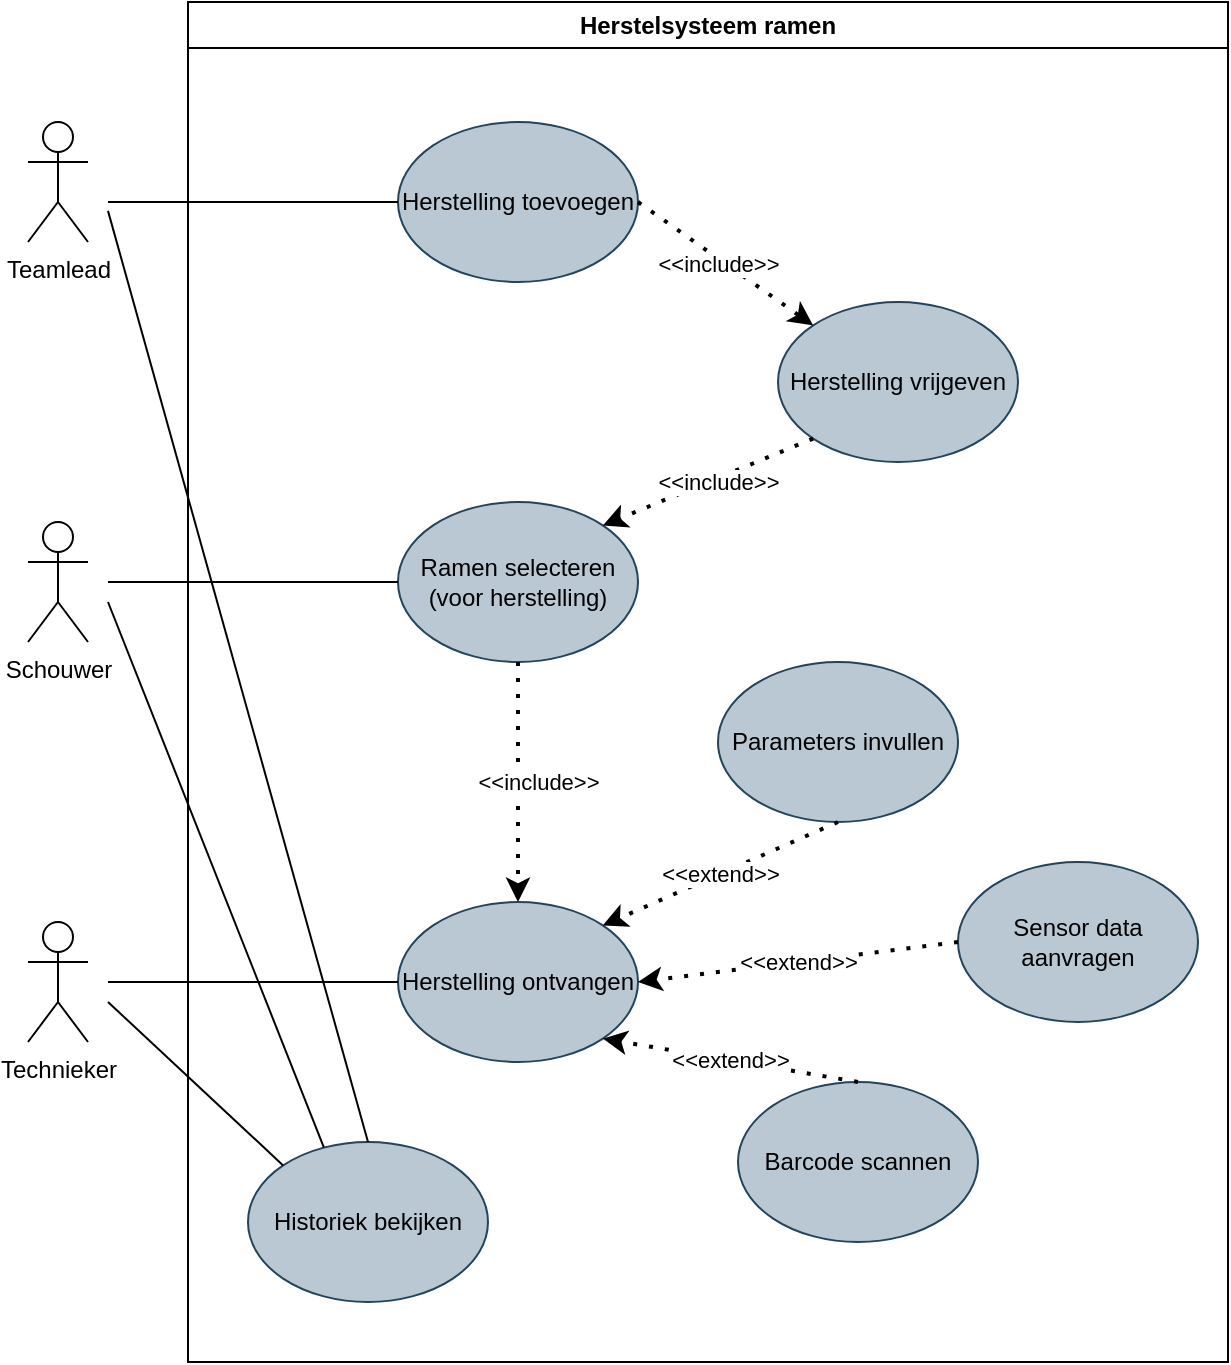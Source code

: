 <mxfile version="20.8.20" type="device"><diagram name="Page-1" id="SFaa76nzbuRQjHzjm0mf"><mxGraphModel dx="1615" dy="832" grid="1" gridSize="10" guides="1" tooltips="1" connect="1" arrows="1" fold="1" page="1" pageScale="1" pageWidth="850" pageHeight="1100" math="0" shadow="0"><root><mxCell id="0"/><mxCell id="1" parent="0"/><mxCell id="wiOeonpd7HBe-ie65aex-3" value="Herstelsysteem ramen" style="swimlane;whiteSpace=wrap;html=1;fillColor=#FFFFFF;fillStyle=auto;labelBackgroundColor=none;" parent="1" vertex="1"><mxGeometry x="205" y="210" width="520" height="680" as="geometry"/></mxCell><mxCell id="4-VUsxkG5SbysW2b00kh-1" value="Herstelling toevoegen" style="ellipse;whiteSpace=wrap;html=1;fillColor=#bac8d3;strokeColor=#23445d;" parent="wiOeonpd7HBe-ie65aex-3" vertex="1"><mxGeometry x="105" y="60" width="120" height="80" as="geometry"/></mxCell><mxCell id="4-VUsxkG5SbysW2b00kh-5" value="Ramen selecteren (voor herstelling)" style="ellipse;whiteSpace=wrap;html=1;fillColor=#bac8d3;strokeColor=#23445d;" parent="wiOeonpd7HBe-ie65aex-3" vertex="1"><mxGeometry x="105" y="250" width="120" height="80" as="geometry"/></mxCell><mxCell id="NQuP_WBHmBV65_RI0yNZ-6" value="" style="endArrow=none;html=1;rounded=0;entryX=0;entryY=0.5;entryDx=0;entryDy=0;" edge="1" parent="wiOeonpd7HBe-ie65aex-3" target="4-VUsxkG5SbysW2b00kh-1"><mxGeometry width="50" height="50" relative="1" as="geometry"><mxPoint x="-40" y="100" as="sourcePoint"/><mxPoint x="40" y="140" as="targetPoint"/></mxGeometry></mxCell><mxCell id="NQuP_WBHmBV65_RI0yNZ-7" value="Herstelling vrijgeven" style="ellipse;whiteSpace=wrap;html=1;fillColor=#bac8d3;strokeColor=#23445d;" vertex="1" parent="wiOeonpd7HBe-ie65aex-3"><mxGeometry x="295" y="150" width="120" height="80" as="geometry"/></mxCell><mxCell id="NQuP_WBHmBV65_RI0yNZ-8" value="&amp;lt;&amp;lt;include&amp;gt;&amp;gt;" style="endArrow=classic;dashed=1;html=1;dashPattern=1 3;strokeWidth=2;rounded=0;exitX=1;exitY=0.5;exitDx=0;exitDy=0;entryX=0;entryY=0;entryDx=0;entryDy=0;startArrow=none;startFill=0;endFill=1;" edge="1" parent="wiOeonpd7HBe-ie65aex-3" source="4-VUsxkG5SbysW2b00kh-1" target="NQuP_WBHmBV65_RI0yNZ-7"><mxGeometry x="-0.067" y="-1" width="50" height="50" relative="1" as="geometry"><mxPoint x="325" y="200" as="sourcePoint"/><mxPoint x="375" y="150" as="targetPoint"/><mxPoint y="1" as="offset"/></mxGeometry></mxCell><mxCell id="NQuP_WBHmBV65_RI0yNZ-11" value="&amp;lt;&amp;lt;include&amp;gt;&amp;gt;" style="endArrow=classic;dashed=1;html=1;dashPattern=1 3;strokeWidth=2;rounded=0;exitX=0;exitY=1;exitDx=0;exitDy=0;entryX=1;entryY=0;entryDx=0;entryDy=0;startArrow=none;startFill=0;endFill=1;" edge="1" parent="wiOeonpd7HBe-ie65aex-3" source="NQuP_WBHmBV65_RI0yNZ-7" target="4-VUsxkG5SbysW2b00kh-5"><mxGeometry x="-0.081" y="2" width="50" height="50" relative="1" as="geometry"><mxPoint x="235" y="110" as="sourcePoint"/><mxPoint x="335" y="110" as="targetPoint"/><mxPoint as="offset"/></mxGeometry></mxCell><mxCell id="NQuP_WBHmBV65_RI0yNZ-12" value="&amp;lt;&amp;lt;include&amp;gt;&amp;gt;" style="endArrow=classic;dashed=1;html=1;dashPattern=1 3;strokeWidth=2;rounded=0;exitX=0.5;exitY=1;exitDx=0;exitDy=0;entryX=0.5;entryY=0;entryDx=0;entryDy=0;startArrow=none;startFill=0;endFill=1;" edge="1" parent="wiOeonpd7HBe-ie65aex-3" source="4-VUsxkG5SbysW2b00kh-5" target="NQuP_WBHmBV65_RI0yNZ-13"><mxGeometry y="10" width="50" height="50" relative="1" as="geometry"><mxPoint x="325" y="330" as="sourcePoint"/><mxPoint x="189" y="484" as="targetPoint"/><mxPoint as="offset"/></mxGeometry></mxCell><mxCell id="NQuP_WBHmBV65_RI0yNZ-13" value="Herstelling ontvangen" style="ellipse;whiteSpace=wrap;html=1;fillColor=#bac8d3;strokeColor=#23445d;" vertex="1" parent="wiOeonpd7HBe-ie65aex-3"><mxGeometry x="105" y="450" width="120" height="80" as="geometry"/></mxCell><mxCell id="4-VUsxkG5SbysW2b00kh-9" value="Barcode scannen" style="ellipse;whiteSpace=wrap;html=1;fillColor=#bac8d3;strokeColor=#23445d;" parent="wiOeonpd7HBe-ie65aex-3" vertex="1"><mxGeometry x="275" y="540" width="120" height="80" as="geometry"/></mxCell><mxCell id="4-VUsxkG5SbysW2b00kh-6" value="Sensor data aanvragen" style="ellipse;whiteSpace=wrap;html=1;fillColor=#bac8d3;strokeColor=#23445d;" parent="wiOeonpd7HBe-ie65aex-3" vertex="1"><mxGeometry x="385" y="430" width="120" height="80" as="geometry"/></mxCell><mxCell id="NQuP_WBHmBV65_RI0yNZ-15" value="Parameters invullen" style="ellipse;whiteSpace=wrap;html=1;fillColor=#bac8d3;strokeColor=#23445d;" vertex="1" parent="wiOeonpd7HBe-ie65aex-3"><mxGeometry x="265" y="330" width="120" height="80" as="geometry"/></mxCell><mxCell id="NQuP_WBHmBV65_RI0yNZ-16" value="&amp;lt;&amp;lt;extend&amp;gt;&amp;gt;" style="endArrow=classic;dashed=1;html=1;dashPattern=1 3;strokeWidth=2;rounded=0;exitX=0.5;exitY=1;exitDx=0;exitDy=0;entryX=1;entryY=0;entryDx=0;entryDy=0;startArrow=none;startFill=0;endFill=1;" edge="1" parent="wiOeonpd7HBe-ie65aex-3" source="NQuP_WBHmBV65_RI0yNZ-15" target="NQuP_WBHmBV65_RI0yNZ-13"><mxGeometry width="50" height="50" relative="1" as="geometry"><mxPoint x="255" y="295" as="sourcePoint"/><mxPoint x="255" y="505" as="targetPoint"/><mxPoint as="offset"/></mxGeometry></mxCell><mxCell id="NQuP_WBHmBV65_RI0yNZ-19" value="&amp;lt;&amp;lt;extend&amp;gt;&amp;gt;" style="endArrow=classic;dashed=1;html=1;dashPattern=1 3;strokeWidth=2;rounded=0;entryX=1;entryY=1;entryDx=0;entryDy=0;startArrow=none;startFill=0;endFill=1;exitX=0.5;exitY=0;exitDx=0;exitDy=0;" edge="1" parent="wiOeonpd7HBe-ie65aex-3" source="4-VUsxkG5SbysW2b00kh-9" target="NQuP_WBHmBV65_RI0yNZ-13"><mxGeometry width="50" height="50" relative="1" as="geometry"><mxPoint x="345" y="430" as="sourcePoint"/><mxPoint x="245" y="510" as="targetPoint"/><mxPoint as="offset"/></mxGeometry></mxCell><mxCell id="4-VUsxkG5SbysW2b00kh-2" value="Historiek bekijken" style="ellipse;whiteSpace=wrap;html=1;fillColor=#bac8d3;strokeColor=#23445d;" parent="wiOeonpd7HBe-ie65aex-3" vertex="1"><mxGeometry x="30" y="570" width="120" height="80" as="geometry"/></mxCell><mxCell id="NQuP_WBHmBV65_RI0yNZ-20" value="" style="endArrow=none;html=1;rounded=0;entryX=0;entryY=0;entryDx=0;entryDy=0;" edge="1" parent="wiOeonpd7HBe-ie65aex-3" target="4-VUsxkG5SbysW2b00kh-2"><mxGeometry width="50" height="50" relative="1" as="geometry"><mxPoint x="-40" y="500" as="sourcePoint"/><mxPoint x="70" y="530" as="targetPoint"/></mxGeometry></mxCell><mxCell id="wiOeonpd7HBe-ie65aex-4" value="Teamlead" style="shape=umlActor;verticalLabelPosition=bottom;verticalAlign=top;html=1;outlineConnect=0;" parent="1" vertex="1"><mxGeometry x="125" y="270" width="30" height="60" as="geometry"/></mxCell><mxCell id="NQuP_WBHmBV65_RI0yNZ-4" value="Schouwer" style="shape=umlActor;verticalLabelPosition=bottom;verticalAlign=top;html=1;outlineConnect=0;" vertex="1" parent="1"><mxGeometry x="125" y="470" width="30" height="60" as="geometry"/></mxCell><mxCell id="NQuP_WBHmBV65_RI0yNZ-5" value="Technieker" style="shape=umlActor;verticalLabelPosition=bottom;verticalAlign=top;html=1;outlineConnect=0;" vertex="1" parent="1"><mxGeometry x="125" y="670" width="30" height="60" as="geometry"/></mxCell><mxCell id="NQuP_WBHmBV65_RI0yNZ-9" value="" style="endArrow=none;html=1;rounded=0;entryX=0;entryY=0.5;entryDx=0;entryDy=0;" edge="1" parent="1" target="4-VUsxkG5SbysW2b00kh-5"><mxGeometry width="50" height="50" relative="1" as="geometry"><mxPoint x="165" y="500" as="sourcePoint"/><mxPoint x="525" y="500" as="targetPoint"/></mxGeometry></mxCell><mxCell id="NQuP_WBHmBV65_RI0yNZ-14" value="" style="endArrow=none;html=1;rounded=0;entryX=0;entryY=0.5;entryDx=0;entryDy=0;" edge="1" parent="1" target="NQuP_WBHmBV65_RI0yNZ-13"><mxGeometry width="50" height="50" relative="1" as="geometry"><mxPoint x="165" y="700" as="sourcePoint"/><mxPoint x="455" y="640" as="targetPoint"/></mxGeometry></mxCell><mxCell id="NQuP_WBHmBV65_RI0yNZ-18" value="&amp;lt;&amp;lt;extend&amp;gt;&amp;gt;" style="endArrow=classic;dashed=1;html=1;dashPattern=1 3;strokeWidth=2;rounded=0;exitX=0;exitY=0.5;exitDx=0;exitDy=0;startArrow=none;startFill=0;endFill=1;" edge="1" parent="1" source="4-VUsxkG5SbysW2b00kh-6"><mxGeometry width="50" height="50" relative="1" as="geometry"><mxPoint x="540" y="630" as="sourcePoint"/><mxPoint x="430" y="700" as="targetPoint"/><mxPoint as="offset"/></mxGeometry></mxCell><mxCell id="NQuP_WBHmBV65_RI0yNZ-21" value="" style="endArrow=none;html=1;rounded=0;entryX=0.316;entryY=0.033;entryDx=0;entryDy=0;entryPerimeter=0;" edge="1" parent="1" target="4-VUsxkG5SbysW2b00kh-2"><mxGeometry width="50" height="50" relative="1" as="geometry"><mxPoint x="165" y="510" as="sourcePoint"/><mxPoint x="295" y="780" as="targetPoint"/></mxGeometry></mxCell><mxCell id="NQuP_WBHmBV65_RI0yNZ-22" value="" style="endArrow=none;html=1;rounded=0;entryX=0.5;entryY=0;entryDx=0;entryDy=0;" edge="1" parent="1" target="4-VUsxkG5SbysW2b00kh-2"><mxGeometry width="50" height="50" relative="1" as="geometry"><mxPoint x="165" y="314.435" as="sourcePoint"/><mxPoint x="315" y="800" as="targetPoint"/></mxGeometry></mxCell></root></mxGraphModel></diagram></mxfile>